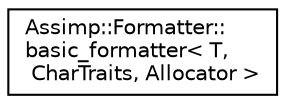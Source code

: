 digraph "Graphical Class Hierarchy"
{
  edge [fontname="Helvetica",fontsize="10",labelfontname="Helvetica",labelfontsize="10"];
  node [fontname="Helvetica",fontsize="10",shape=record];
  rankdir="LR";
  Node1 [label="Assimp::Formatter::\lbasic_formatter\< T,\l CharTraits, Allocator \>",height=0.2,width=0.4,color="black", fillcolor="white", style="filled",URL="$singleton_assimp_1_1_formatter_1_1basic__formatter.html"];
}
